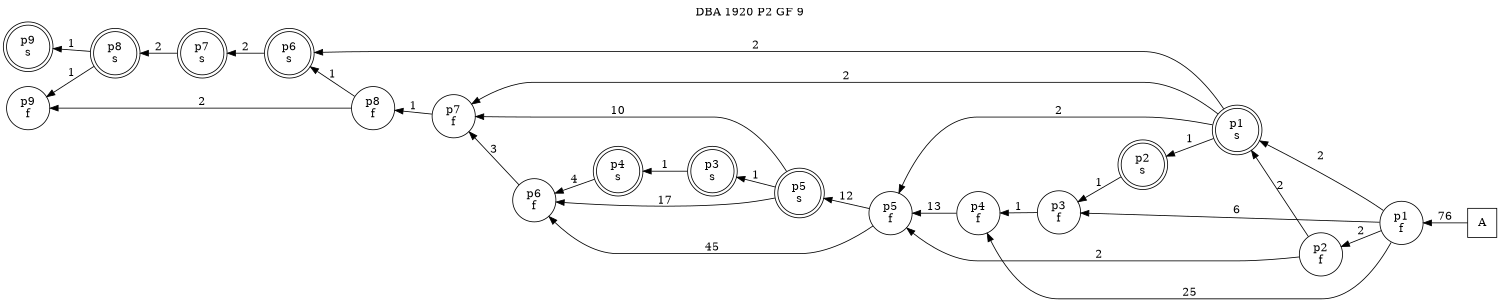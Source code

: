 digraph DBA_1920_P2_GF_9_GOOD {
labelloc="tl"
label= " DBA 1920 P2 GF 9 "
rankdir="RL";
graph [ size=" 10 , 10 !"]

"A" [shape="square" label="A"]
"p1_f" [shape="circle" label="p1
f"]
"p4_f" [shape="circle" label="p4
f"]
"p2_f" [shape="circle" label="p2
f"]
"p5_f" [shape="circle" label="p5
f"]
"p3_f" [shape="circle" label="p3
f"]
"p1_s" [shape="doublecircle" label="p1
s"]
"p2_s" [shape="doublecircle" label="p2
s"]
"p5_s" [shape="doublecircle" label="p5
s"]
"p3_s" [shape="doublecircle" label="p3
s"]
"p4_s" [shape="doublecircle" label="p4
s"]
"p6_f" [shape="circle" label="p6
f"]
"p7_f" [shape="circle" label="p7
f"]
"p8_f" [shape="circle" label="p8
f"]
"p9_f" [shape="circle" label="p9
f"]
"p6_s" [shape="doublecircle" label="p6
s"]
"p7_s" [shape="doublecircle" label="p7
s"]
"p8_s" [shape="doublecircle" label="p8
s"]
"p9_s" [shape="doublecircle" label="p9
s"]
"A" -> "p1_f" [ label=76]
"p1_f" -> "p4_f" [ label=25]
"p1_f" -> "p2_f" [ label=2]
"p1_f" -> "p3_f" [ label=6]
"p1_f" -> "p1_s" [ label=2]
"p4_f" -> "p5_f" [ label=13]
"p2_f" -> "p5_f" [ label=2]
"p2_f" -> "p1_s" [ label=2]
"p5_f" -> "p5_s" [ label=12]
"p5_f" -> "p6_f" [ label=45]
"p3_f" -> "p4_f" [ label=1]
"p1_s" -> "p5_f" [ label=2]
"p1_s" -> "p2_s" [ label=1]
"p1_s" -> "p7_f" [ label=2]
"p1_s" -> "p6_s" [ label=2]
"p2_s" -> "p3_f" [ label=1]
"p5_s" -> "p3_s" [ label=1]
"p5_s" -> "p6_f" [ label=17]
"p5_s" -> "p7_f" [ label=10]
"p3_s" -> "p4_s" [ label=1]
"p4_s" -> "p6_f" [ label=4]
"p6_f" -> "p7_f" [ label=3]
"p7_f" -> "p8_f" [ label=1]
"p8_f" -> "p9_f" [ label=2]
"p8_f" -> "p6_s" [ label=1]
"p6_s" -> "p7_s" [ label=2]
"p7_s" -> "p8_s" [ label=2]
"p8_s" -> "p9_f" [ label=1]
"p8_s" -> "p9_s" [ label=1]
}
